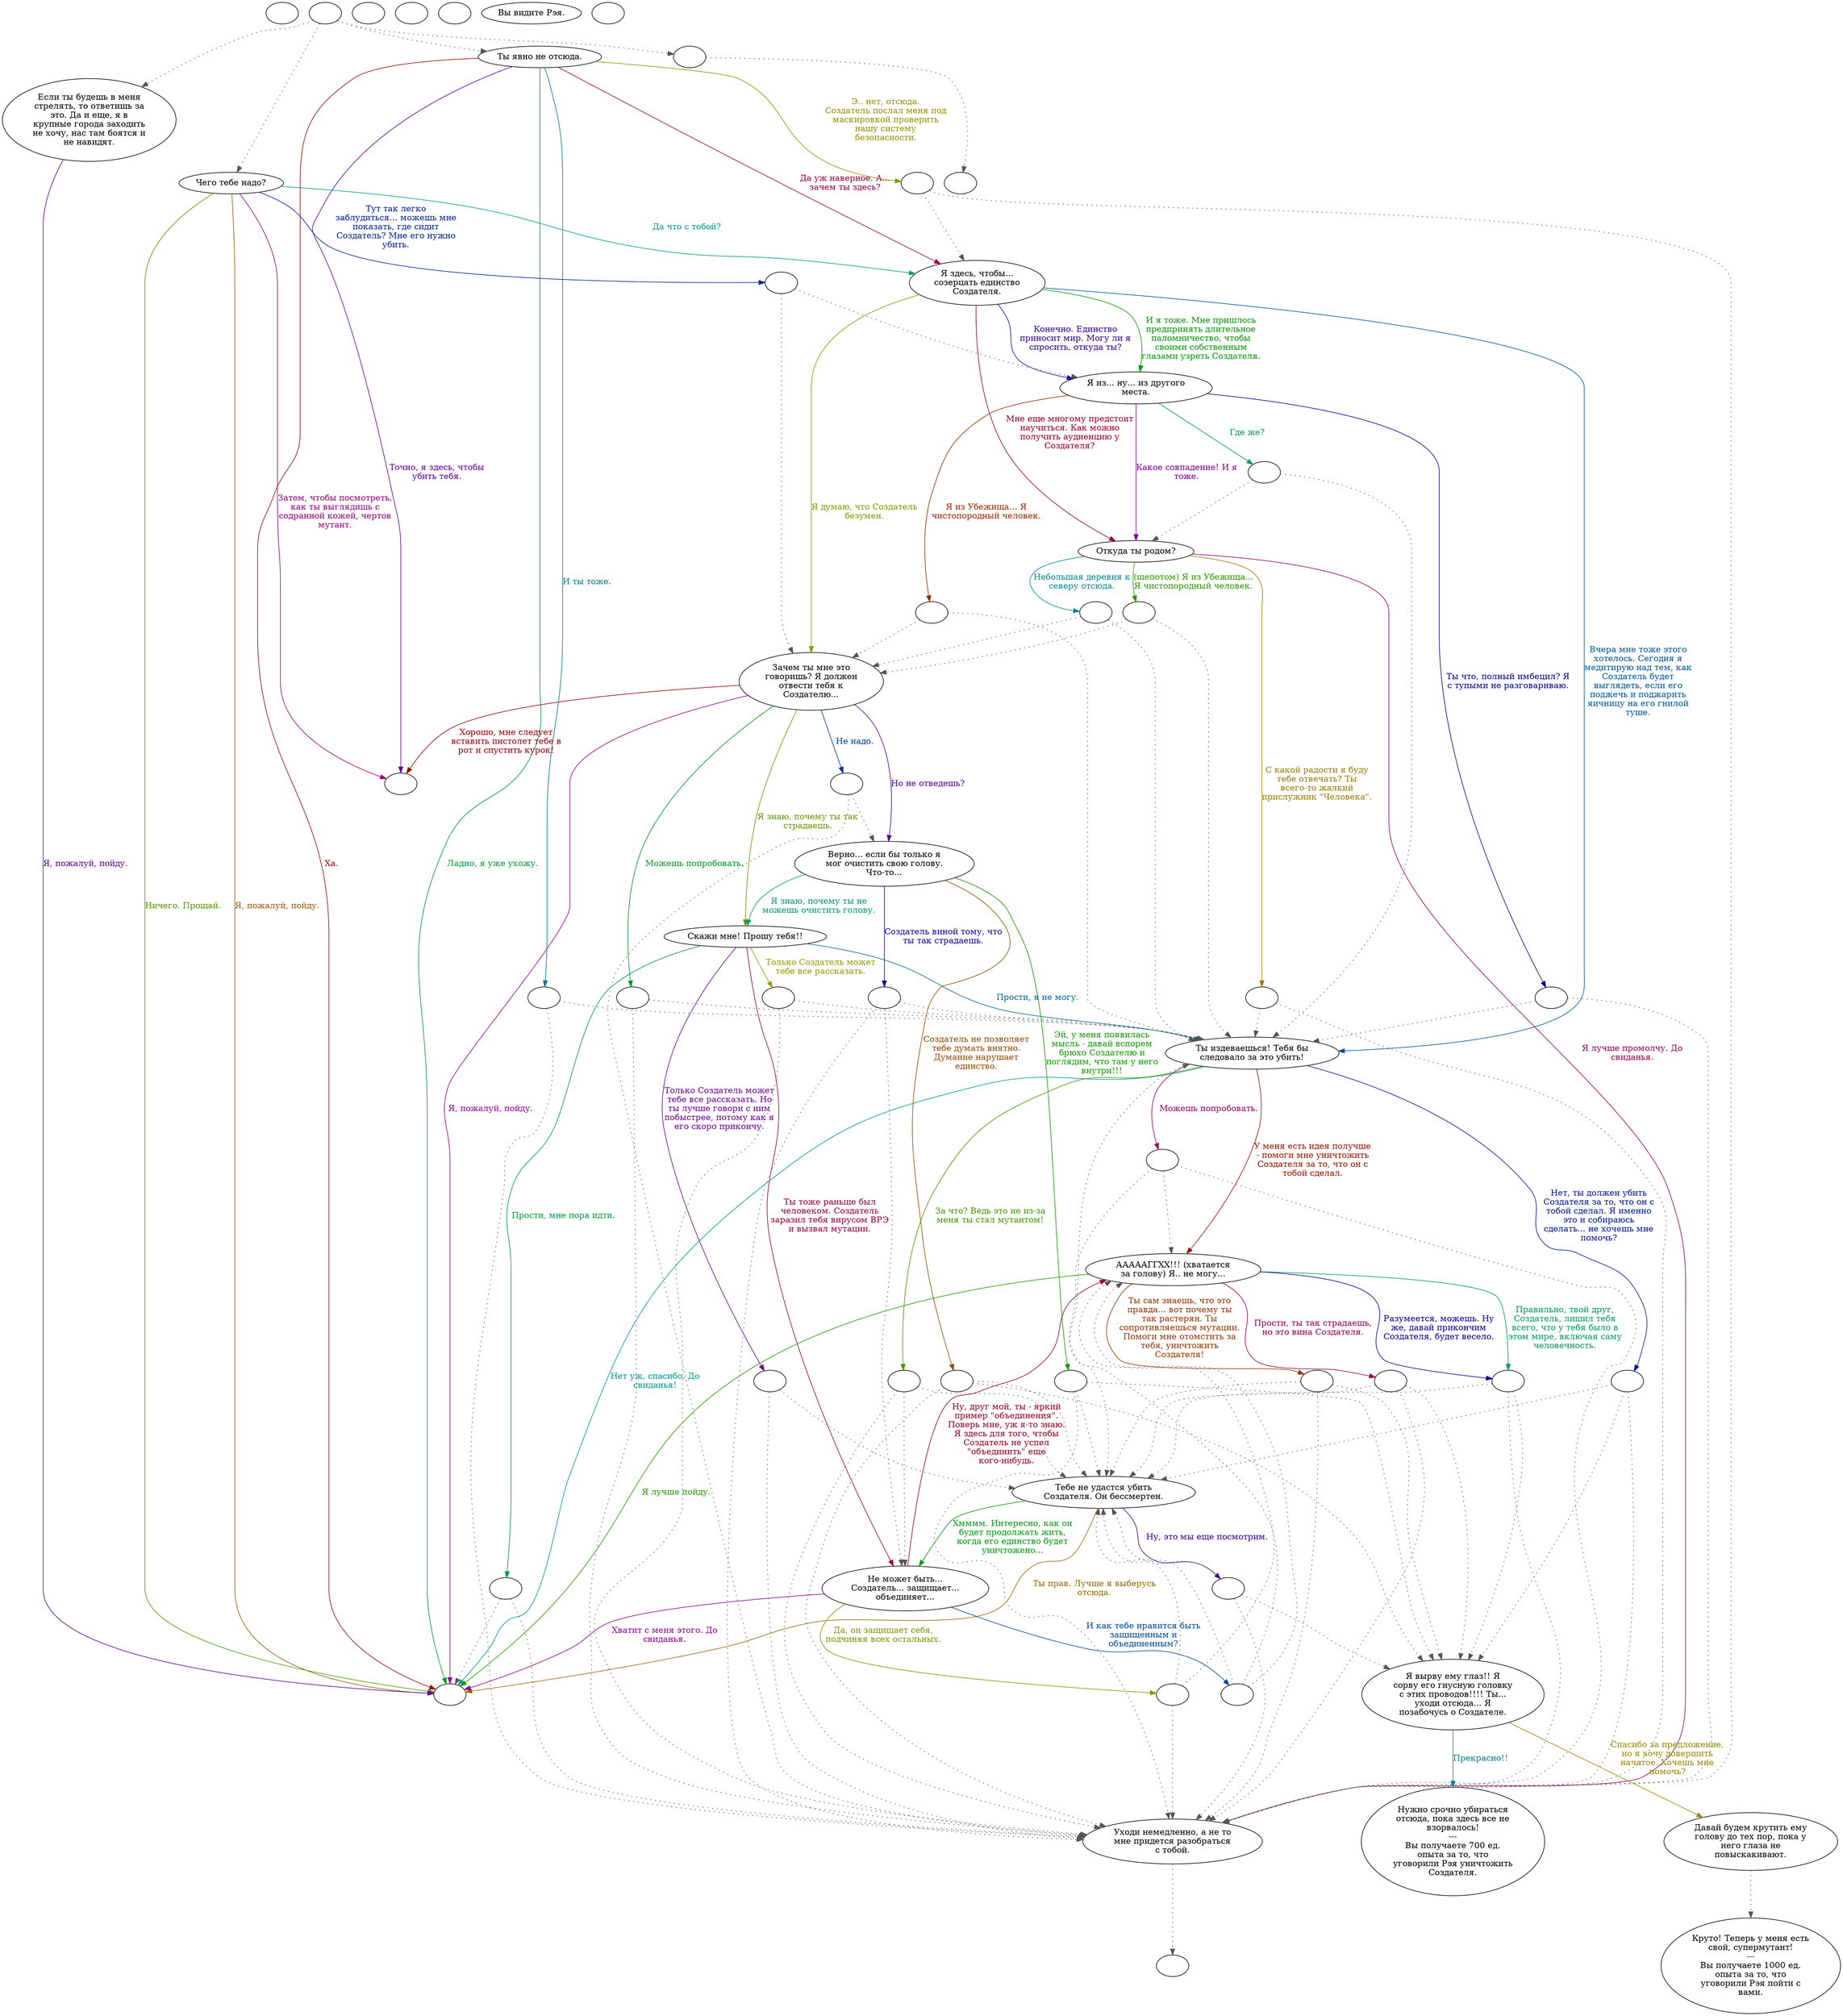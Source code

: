digraph rae {
  "start" [style=filled       fillcolor="#FFFFFF"       color="#000000"]
  "start" [label=""]
  "combat" [style=filled       fillcolor="#FFFFFF"       color="#000000"]
  "combat" [label=""]
  "critter_p_proc" [style=filled       fillcolor="#FFFFFF"       color="#000000"]
  "critter_p_proc" [label=""]
  "pickup_p_proc" [style=filled       fillcolor="#FFFFFF"       color="#000000"]
  "pickup_p_proc" [label=""]
  "talk_p_proc" [style=filled       fillcolor="#FFFFFF"       color="#000000"]
  "talk_p_proc" -> "get_reaction" [style=dotted color="#555555"]
  "talk_p_proc" -> "rae00" [style=dotted color="#555555"]
  "talk_p_proc" -> "rae01" [style=dotted color="#555555"]
  "talk_p_proc" -> "rae15" [style=dotted color="#555555"]
  "talk_p_proc" [label=""]
  "destroy_p_proc" [style=filled       fillcolor="#FFFFFF"       color="#000000"]
  "destroy_p_proc" [label=""]
  "look_at_p_proc" [style=filled       fillcolor="#FFFFFF"       color="#000000"]
  "look_at_p_proc" [label="Вы видите Рэя."]
  "map_enter_p_proc" [style=filled       fillcolor="#FFFFFF"       color="#000000"]
  "map_enter_p_proc" [label=""]
  "special_end" [style=filled       fillcolor="#FFFFFF"       color="#000000"]
  "special_end" [label="Нужно срочно убираться\nотсюда, пока здесь все не\nвзорвалось!\n---\nВы получаете 700 ед.\nопыта за то, что\nуговорили Рэя уничтожить\nСоздателя."]
  "raejoin" [style=filled       fillcolor="#FFFFFF"       color="#000000"]
  "raejoin" [label="Круто! Теперь у меня есть\nсвой, супермутант!\n---\nВы получаете 1000 ед.\nопыта за то, что\nуговорили Рэя пойти с\nвами."]
  "raetym" [style=filled       fillcolor="#FFFFFF"       color="#000000"]
  "raetym" [label=""]
  "rae00" [style=filled       fillcolor="#FFFFFF"       color="#000000"]
  "rae00" [label="Ты явно не отсюда."]
  "rae00" -> "rae02" [label="Да уж наверное. А...\nзачем ты здесь?" color="#990049" fontcolor="#990049"]
  "rae00" -> "rae00a" [label="И ты тоже." color="#007699" fontcolor="#007699"]
  "rae00" -> "rae00b" [label="Э.. нет, отсюда.\nСоздатель послал меня под\nмаскировкой проверить\nнашу систему\nбезопасности." color="#998F00" fontcolor="#998F00"]
  "rae00" -> "combat" [label="Точно, я здесь, чтобы\nубить тебя." color="#630099" fontcolor="#630099"]
  "rae00" -> "dialog_end" [label="Ладно, я уже ухожу." color="#009936" fontcolor="#009936"]
  "rae00" -> "dialog_end" [label="Ха." color="#990900" fontcolor="#990900"]
  "rae00a" [style=filled       fillcolor="#FFFFFF"       color="#000000"]
  "rae00a" -> "rae08" [style=dotted color="#555555"]
  "rae00a" -> "rae12" [style=dotted color="#555555"]
  "rae00a" [label=""]
  "rae00b" [style=filled       fillcolor="#FFFFFF"       color="#000000"]
  "rae00b" -> "rae02" [style=dotted color="#555555"]
  "rae00b" -> "rae12" [style=dotted color="#555555"]
  "rae00b" [label=""]
  "rae01" [style=filled       fillcolor="#FFFFFF"       color="#000000"]
  "rae01" [label="Чего тебе надо?"]
  "rae01" -> "rae01a" [label="Тут так легко\nзаблудиться... можешь мне\nпоказать, где сидит\nСоздатель? Мне его нужно\nубить." color="#002399" fontcolor="#002399"]
  "rae01" -> "dialog_end" [label="Ничего. Прощай." color="#509900" fontcolor="#509900"]
  "rae01" -> "combat" [label="Затем, чтобы посмотреть,\nкак ты выглядишь с\nсодранной кожей, чертов\nмутант." color="#99007C" fontcolor="#99007C"]
  "rae01" -> "rae02" [label="Да что с тобой?" color="#009989" fontcolor="#009989"]
  "rae01" -> "dialog_end" [label="Я, пожалуй, пойду." color="#995C00" fontcolor="#995C00"]
  "rae01a" [style=filled       fillcolor="#FFFFFF"       color="#000000"]
  "rae01a" -> "rae03" [style=dotted color="#555555"]
  "rae01a" -> "rae05" [style=dotted color="#555555"]
  "rae01a" [label=""]
  "rae02" [style=filled       fillcolor="#FFFFFF"       color="#000000"]
  "rae02" [label="Я здесь, чтобы...\nсозерцать единство\nСоздателя."]
  "rae02" -> "rae03" [label="Конечно. Единство\nприносит мир. Могу ли я\nспросить, откуда ты?" color="#300099" fontcolor="#300099"]
  "rae02" -> "rae03" [label="И я тоже. Мне пришлось\nпредпринять длительное\nпаломничество, чтобы\nсвоими собственным\nглазами узреть Создателя." color="#009903" fontcolor="#009903"]
  "rae02" -> "rae04" [label="Мне еще многому предстоит\nнаучиться. Как можно\nполучить аудиенцию у\nСоздателя?" color="#99002A" fontcolor="#99002A"]
  "rae02" -> "rae08" [label="Вчера мне тоже этого\nхотелось. Сегодня я\nмедитирую над тем, как\nСоздатель будет\nвыглядеть, если его\nподжечь и поджарить\nяичницу на его гнилой\nтуше." color="#005699" fontcolor="#005699"]
  "rae02" -> "rae05" [label="Я думаю, что Создатель\nбезумен." color="#839900" fontcolor="#839900"]
  "rae03" [style=filled       fillcolor="#FFFFFF"       color="#000000"]
  "rae03" [label="Я из... ну... из другого\nместа."]
  "rae03" -> "rae04" [label="Какое совпадение! И я\nтоже." color="#820099" fontcolor="#820099"]
  "rae03" -> "rae03a" [label="Где же?" color="#009956" fontcolor="#009956"]
  "rae03" -> "rae03b" [label="Я из Убежища... Я\nчистопородный человек." color="#992900" fontcolor="#992900"]
  "rae03" -> "rae03c" [label="Ты что, полный имбецил? Я\nс тупыми не разговариваю." color="#000499" fontcolor="#000499"]
  "rae03a" [style=filled       fillcolor="#FFFFFF"       color="#000000"]
  "rae03a" -> "rae04" [style=dotted color="#555555"]
  "rae03a" -> "rae08" [style=dotted color="#555555"]
  "rae03a" [label=""]
  "rae03b" [style=filled       fillcolor="#FFFFFF"       color="#000000"]
  "rae03b" -> "rae05" [style=dotted color="#555555"]
  "rae03b" -> "rae08" [style=dotted color="#555555"]
  "rae03b" [label=""]
  "rae03c" [style=filled       fillcolor="#FFFFFF"       color="#000000"]
  "rae03c" -> "rae08" [style=dotted color="#555555"]
  "rae03c" -> "rae12" [style=dotted color="#555555"]
  "rae03c" [label=""]
  "rae04" [style=filled       fillcolor="#FFFFFF"       color="#000000"]
  "rae04" [label="Откуда ты родом?"]
  "rae04" -> "rae04a" [label="(шепотом) Я из Убежища...\nЯ чистопородный человек." color="#309900" fontcolor="#309900"]
  "rae04" -> "rae12" [label="Я лучше промолчу. До\nсвиданья." color="#99005D" fontcolor="#99005D"]
  "rae04" -> "rae04b" [label="Небольшая деревня к\nсеверу отсюда." color="#008A99" fontcolor="#008A99"]
  "rae04" -> "rae04c" [label="С какой радости я буду\nтебе отвечать? Ты\nвсего-то жалкий\nприслужник \"Человека\"." color="#997C00" fontcolor="#997C00"]
  "rae04a" [style=filled       fillcolor="#FFFFFF"       color="#000000"]
  "rae04a" -> "rae05" [style=dotted color="#555555"]
  "rae04a" -> "rae08" [style=dotted color="#555555"]
  "rae04a" [label=""]
  "rae04b" [style=filled       fillcolor="#FFFFFF"       color="#000000"]
  "rae04b" -> "rae05" [style=dotted color="#555555"]
  "rae04b" -> "rae08" [style=dotted color="#555555"]
  "rae04b" [label=""]
  "rae04c" [style=filled       fillcolor="#FFFFFF"       color="#000000"]
  "rae04c" -> "rae08" [style=dotted color="#555555"]
  "rae04c" -> "rae12" [style=dotted color="#555555"]
  "rae04c" [label=""]
  "rae05" [style=filled       fillcolor="#FFFFFF"       color="#000000"]
  "rae05" [label="Зачем ты мне это\nговоришь? Я должен\nотвести тебя к\nСоздателю..."]
  "rae05" -> "rae06" [label="Но не отведешь?" color="#4F0099" fontcolor="#4F0099"]
  "rae05" -> "rae05a" [label="Можешь попробовать." color="#009923" fontcolor="#009923"]
  "rae05" -> "combat" [label="Хорошо, мне следует\nвставить пистолет тебе в\nрот и спустить курок!" color="#99000A" fontcolor="#99000A"]
  "rae05" -> "rae05b" [label="Не надо." color="#003799" fontcolor="#003799"]
  "rae05" -> "rae07" [label="Я знаю, почему ты так\nстрадаешь." color="#639900" fontcolor="#639900"]
  "rae05" -> "dialog_end" [label="Я, пожалуй, пойду." color="#990090" fontcolor="#990090"]
  "rae05a" [style=filled       fillcolor="#FFFFFF"       color="#000000"]
  "rae05a" -> "rae08" [style=dotted color="#555555"]
  "rae05a" -> "rae12" [style=dotted color="#555555"]
  "rae05a" [label=""]
  "rae05b" [style=filled       fillcolor="#FFFFFF"       color="#000000"]
  "rae05b" -> "rae06" [style=dotted color="#555555"]
  "rae05b" -> "rae12" [style=dotted color="#555555"]
  "rae05b" [label=""]
  "rae06" [style=filled       fillcolor="#FFFFFF"       color="#000000"]
  "rae06" [label="Верно... если бы только я\nмог очистить свою голову.\nЧто-то..."]
  "rae06" -> "rae07" [label="Я знаю, почему ты не\nможешь очистить голову." color="#009975" fontcolor="#009975"]
  "rae06" -> "rae06a" [label="Создатель не позволяет\nтебе думать внятно.\nДумание нарушает\nединство." color="#994900" fontcolor="#994900"]
  "rae06" -> "rae06b" [label="Создатель виной тому, что\nты так страдаешь." color="#1C0099" fontcolor="#1C0099"]
  "rae06" -> "rae06c" [label="Эй, у меня появилась\nмысль - давай вспорем\nбрюхо Создателю и\nпоглядим, что там у него\nвнутри!!!" color="#119900" fontcolor="#119900"]
  "rae06a" [style=filled       fillcolor="#FFFFFF"       color="#000000"]
  "rae06a" -> "rae12" [style=dotted color="#555555"]
  "rae06a" -> "rae14" [style=dotted color="#555555"]
  "rae06a" -> "rae10" [style=dotted color="#555555"]
  "rae06a" [label=""]
  "rae06b" [style=filled       fillcolor="#FFFFFF"       color="#000000"]
  "rae06b" -> "rae12" [style=dotted color="#555555"]
  "rae06b" -> "rae11" [style=dotted color="#555555"]
  "rae06b" -> "rae08" [style=dotted color="#555555"]
  "rae06b" [label=""]
  "rae06c" [style=filled       fillcolor="#FFFFFF"       color="#000000"]
  "rae06c" -> "rae12" [style=dotted color="#555555"]
  "rae06c" -> "rae14" [style=dotted color="#555555"]
  "rae06c" -> "rae10" [style=dotted color="#555555"]
  "rae06c" [label=""]
  "rae07" [style=filled       fillcolor="#FFFFFF"       color="#000000"]
  "rae07" [label="Скажи мне! Прошу тебя!!"]
  "rae07" -> "rae11" [label="Ты тоже раньше был\nчеловеком. Создатель\nзаразил тебя вирусом ВРЭ\nи вызвал мутации." color="#99003D" fontcolor="#99003D"]
  "rae07" -> "rae08" [label="Прости, я не могу." color="#006A99" fontcolor="#006A99"]
  "rae07" -> "rae07a" [label="Только Создатель может\nтебе все рассказать." color="#979900" fontcolor="#979900"]
  "rae07" -> "rae07b" [label="Только Создатель может\nтебе все рассказать. Но\nты лучше говори с ним\nпобыстрее, потому как я\nего скоро прикончу." color="#6F0099" fontcolor="#6F0099"]
  "rae07" -> "rae07c" [label="Прости, мне пора идти." color="#009942" fontcolor="#009942"]
  "rae07a" [style=filled       fillcolor="#FFFFFF"       color="#000000"]
  "rae07a" -> "rae08" [style=dotted color="#555555"]
  "rae07a" -> "rae12" [style=dotted color="#555555"]
  "rae07a" [label=""]
  "rae07b" [style=filled       fillcolor="#FFFFFF"       color="#000000"]
  "rae07b" -> "rae10" [style=dotted color="#555555"]
  "rae07b" -> "rae12" [style=dotted color="#555555"]
  "rae07b" [label=""]
  "rae07c" [style=filled       fillcolor="#FFFFFF"       color="#000000"]
  "rae07c" -> "dialog_end" [style=dotted color="#555555"]
  "rae07c" -> "rae12" [style=dotted color="#555555"]
  "rae07c" [label=""]
  "rae08" [style=filled       fillcolor="#FFFFFF"       color="#000000"]
  "rae08" [label="Ты издеваешься! Тебя бы\nследовало за это убить!"]
  "rae08" -> "rae13" [label="У меня есть идея получше\n- помоги мне уничтожить\nСоздателя за то, что он с\nтобой сделал." color="#991600" fontcolor="#991600"]
  "rae08" -> "rae08a" [label="Нет, ты должен убить\nСоздателя за то, что он с\nтобой сделал. Я именно\nэто и собираюсь\nсделать... не хочешь мне\nпомочь?" color="#001799" fontcolor="#001799"]
  "rae08" -> "rae08b" [label="За что? Ведь это не из-за\nменя ты стал мутантом!" color="#449900" fontcolor="#449900"]
  "rae08" -> "rae08c" [label="Можешь попробовать." color="#990070" fontcolor="#990070"]
  "rae08" -> "dialog_end" [label="Нет уж, спасибо. До\nсвиданья!" color="#009995" fontcolor="#009995"]
  "rae08a" [style=filled       fillcolor="#FFFFFF"       color="#000000"]
  "rae08a" -> "rae12" [style=dotted color="#555555"]
  "rae08a" -> "rae14" [style=dotted color="#555555"]
  "rae08a" -> "rae10" [style=dotted color="#555555"]
  "rae08a" [label=""]
  "rae08b" [style=filled       fillcolor="#FFFFFF"       color="#000000"]
  "rae08b" -> "rae12" [style=dotted color="#555555"]
  "rae08b" -> "rae11" [style=dotted color="#555555"]
  "rae08b" -> "rae10" [style=dotted color="#555555"]
  "rae08b" [label=""]
  "rae08c" [style=filled       fillcolor="#FFFFFF"       color="#000000"]
  "rae08c" -> "rae12" [style=dotted color="#555555"]
  "rae08c" -> "rae13" [style=dotted color="#555555"]
  "rae08c" -> "rae10" [style=dotted color="#555555"]
  "rae08c" [label=""]
  "rae09" [style=filled       fillcolor="#FFFFFF"       color="#000000"]
  "rae09" -> "raejoin" [style=dotted color="#555555"]
  "rae09" [label="Давай будем крутить ему\nголову до тех пор, пока у\nнего глаза не\nповыскакивают."]
  "rae10" [style=filled       fillcolor="#FFFFFF"       color="#000000"]
  "rae10" [label="Тебе не удастся убить\nСоздателя. Он бессмертен."]
  "rae10" -> "dialog_end" [label="Ты прав. Лучше я выберусь\nотсюда." color="#996800" fontcolor="#996800"]
  "rae10" -> "rae10a" [label="Ну, это мы еще посмотрим." color="#3C0099" fontcolor="#3C0099"]
  "rae10" -> "rae11" [label="Хмммм. Интересно, как он\nбудет продолжать жить,\nкогда его единство будет\nуничтожено..." color="#00990F" fontcolor="#00990F"]
  "rae10a" [style=filled       fillcolor="#FFFFFF"       color="#000000"]
  "rae10a" -> "rae12" [style=dotted color="#555555"]
  "rae10a" -> "rae14" [style=dotted color="#555555"]
  "rae10a" -> "rae10" [style=dotted color="#555555"]
  "rae10a" [label=""]
  "rae11" [style=filled       fillcolor="#FFFFFF"       color="#000000"]
  "rae11" [label="Не может быть...\nСоздатель... защищает...\nобъединяет..."]
  "rae11" -> "rae13" [label="Ну, друг мой, ты - яркий\nпример \"объединения\".\nПоверь мне, уж я-то знаю.\nЯ здесь для того, чтобы\nСоздатель не успел\n\"объединить\" еще\nкого-нибудь." color="#99001E" fontcolor="#99001E"]
  "rae11" -> "rae11a" [label="И как тебе нравится быть\nзащищенным и\nобъединенным?" color="#004A99" fontcolor="#004A99"]
  "rae11" -> "rae11b" [label="Да, он защищает себя,\nподчиняя всех остальных." color="#779900" fontcolor="#779900"]
  "rae11" -> "dialog_end" [label="Хватит с меня этого. До\nсвиданья." color="#8E0099" fontcolor="#8E0099"]
  "rae11a" [style=filled       fillcolor="#FFFFFF"       color="#000000"]
  "rae11a" -> "rae08" [style=dotted color="#555555"]
  "rae11a" -> "rae13" [style=dotted color="#555555"]
  "rae11a" -> "rae10" [style=dotted color="#555555"]
  "rae11a" [label=""]
  "rae11b" [style=filled       fillcolor="#FFFFFF"       color="#000000"]
  "rae11b" -> "rae10" [style=dotted color="#555555"]
  "rae11b" -> "rae13" [style=dotted color="#555555"]
  "rae11b" -> "rae12" [style=dotted color="#555555"]
  "rae11b" [label=""]
  "rae12" [style=filled       fillcolor="#FFFFFF"       color="#000000"]
  "rae12" -> "raetym" [style=dotted color="#555555"]
  "rae12" [label="Уходи немедленно, а не то\nмне придется разобраться\nс тобой."]
  "rae13" [style=filled       fillcolor="#FFFFFF"       color="#000000"]
  "rae13" [label="АААААГГХХ!!! (хватается\nза голову) Я.. не могу..."]
  "rae13" -> "rae13b" [label="Правильно, твой друг,\nСоздатель, лишил тебя\nвсего, что у тебя было в\nэтом мире, включая саму\nчеловечность." color="#009962" fontcolor="#009962"]
  "rae13" -> "rae13a" [label="Ты сам знаешь, что это\nправда... вот почему ты\nтак растерян. Ты\nсопротивляешься мутации.\nПомоги мне отомстить за\nтебя, уничтожить\nСоздателя!" color="#993500" fontcolor="#993500"]
  "rae13" -> "rae13b" [label="Разумеется, можешь. Ну\nже, давай прикончим\nСоздателя, будет весело." color="#080099" fontcolor="#080099"]
  "rae13" -> "dialog_end" [label="Я лучше пойду." color="#249900" fontcolor="#249900"]
  "rae13" -> "rae13c" [label="Прости, ты так страдаешь,\nно это вина Создателя." color="#990051" fontcolor="#990051"]
  "rae13a" [style=filled       fillcolor="#FFFFFF"       color="#000000"]
  "rae13a" -> "rae12" [style=dotted color="#555555"]
  "rae13a" -> "rae14" [style=dotted color="#555555"]
  "rae13a" -> "rae10" [style=dotted color="#555555"]
  "rae13a" [label=""]
  "rae13b" [style=filled       fillcolor="#FFFFFF"       color="#000000"]
  "rae13b" -> "rae12" [style=dotted color="#555555"]
  "rae13b" -> "rae14" [style=dotted color="#555555"]
  "rae13b" -> "rae10" [style=dotted color="#555555"]
  "rae13b" [label=""]
  "rae13c" [style=filled       fillcolor="#FFFFFF"       color="#000000"]
  "rae13c" -> "rae12" [style=dotted color="#555555"]
  "rae13c" -> "rae14" [style=dotted color="#555555"]
  "rae13c" -> "rae10" [style=dotted color="#555555"]
  "rae13c" [label=""]
  "rae14" [style=filled       fillcolor="#FFFFFF"       color="#000000"]
  "rae14" [label="Я вырву ему глаз!! Я\nсорву его гнусную головку\nс этих проводов!!!! Ты...\nуходи отсюда... Я\nпозабочусь о Создателе."]
  "rae14" -> "special_end" [label="Прекрасно!!" color="#007D99" fontcolor="#007D99"]
  "rae14" -> "rae09" [label="Спасибо за предложение,\nно я хочу довершить\nначатое. Хочешь мне\nпомочь?" color="#998800" fontcolor="#998800"]
  "rae15" [style=filled       fillcolor="#FFFFFF"       color="#000000"]
  "rae15" [label="Если ты будешь в меня\nстрелять, то ответишь за\nэто. Да и еще, я в\nкрупные города заходить\nне хочу, нас там боятся и\nне навидят."]
  "rae15" -> "dialog_end" [label="Я, пожалуй, пойду." color="#5B0099" fontcolor="#5B0099"]
  "dialog_end" [style=filled       fillcolor="#FFFFFF"       color="#000000"]
  "dialog_end" [label=""]
  "get_reaction" [style=filled       fillcolor="#FFFFFF"       color="#000000"]
  "get_reaction" -> "ReactToLevel" [style=dotted color="#555555"]
  "get_reaction" [label=""]
  "ReactToLevel" [style=filled       fillcolor="#FFFFFF"       color="#000000"]
  "ReactToLevel" [label=""]
}